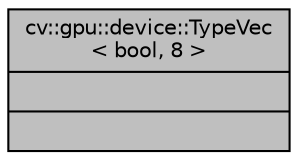 digraph "cv::gpu::device::TypeVec&lt; bool, 8 &gt;"
{
 // LATEX_PDF_SIZE
  edge [fontname="Helvetica",fontsize="10",labelfontname="Helvetica",labelfontsize="10"];
  node [fontname="Helvetica",fontsize="10",shape=record];
  Node1 [label="{cv::gpu::device::TypeVec\l\< bool, 8 \>\n||}",height=0.2,width=0.4,color="black", fillcolor="grey75", style="filled", fontcolor="black",tooltip=" "];
}
